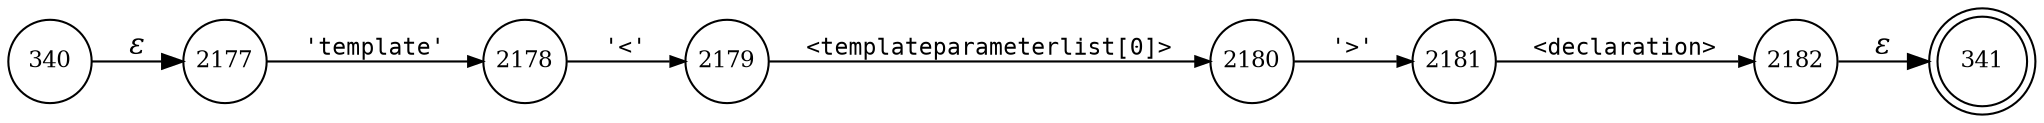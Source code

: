 digraph ATN {
rankdir=LR;
s341[fontsize=11, label="341", shape=doublecircle, fixedsize=true, width=.6];
s2177[fontsize=11,label="2177", shape=circle, fixedsize=true, width=.55, peripheries=1];
s2178[fontsize=11,label="2178", shape=circle, fixedsize=true, width=.55, peripheries=1];
s2179[fontsize=11,label="2179", shape=circle, fixedsize=true, width=.55, peripheries=1];
s340[fontsize=11,label="340", shape=circle, fixedsize=true, width=.55, peripheries=1];
s2180[fontsize=11,label="2180", shape=circle, fixedsize=true, width=.55, peripheries=1];
s2181[fontsize=11,label="2181", shape=circle, fixedsize=true, width=.55, peripheries=1];
s2182[fontsize=11,label="2182", shape=circle, fixedsize=true, width=.55, peripheries=1];
s340 -> s2177 [fontname="Times-Italic", label="&epsilon;"];
s2177 -> s2178 [fontsize=11, fontname="Courier", arrowsize=.7, label = "'template'", arrowhead = normal];
s2178 -> s2179 [fontsize=11, fontname="Courier", arrowsize=.7, label = "'<'", arrowhead = normal];
s2179 -> s2180 [fontsize=11, fontname="Courier", arrowsize=.7, label = "<templateparameterlist[0]>", arrowhead = normal];
s2180 -> s2181 [fontsize=11, fontname="Courier", arrowsize=.7, label = "'>'", arrowhead = normal];
s2181 -> s2182 [fontsize=11, fontname="Courier", arrowsize=.7, label = "<declaration>", arrowhead = normal];
s2182 -> s341 [fontname="Times-Italic", label="&epsilon;"];
}